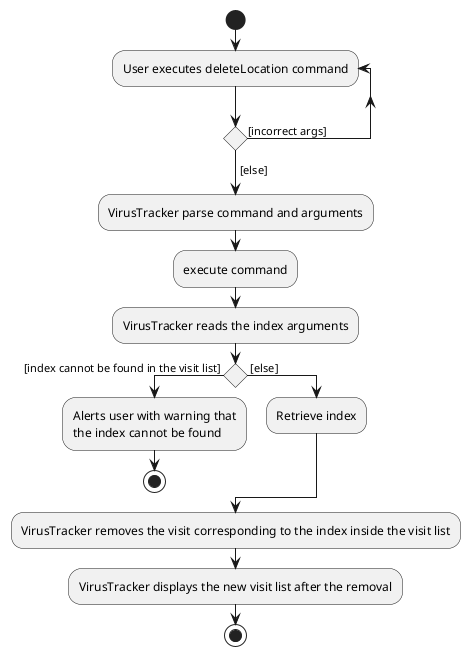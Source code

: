 @startuml
start

'Since the beta syntax does not support placing the condition outside the
'diamond we place it as the true branch instead.

repeat :User executes deleteLocation command;
repeat while () is ([incorrect args])
->[else];

:VirusTracker parse command and arguments;

:execute command;

:VirusTracker reads the index arguments;

if () then ( [index cannot be found in the visit list] )
        :Alerts user with warning that
        the index cannot be found;
        stop
    else ( [else] )
        :Retrieve index;
    endif

:VirusTracker removes the visit corresponding to the index inside the visit list;

:VirusTracker displays the new visit list after the removal;

stop

@enduml
